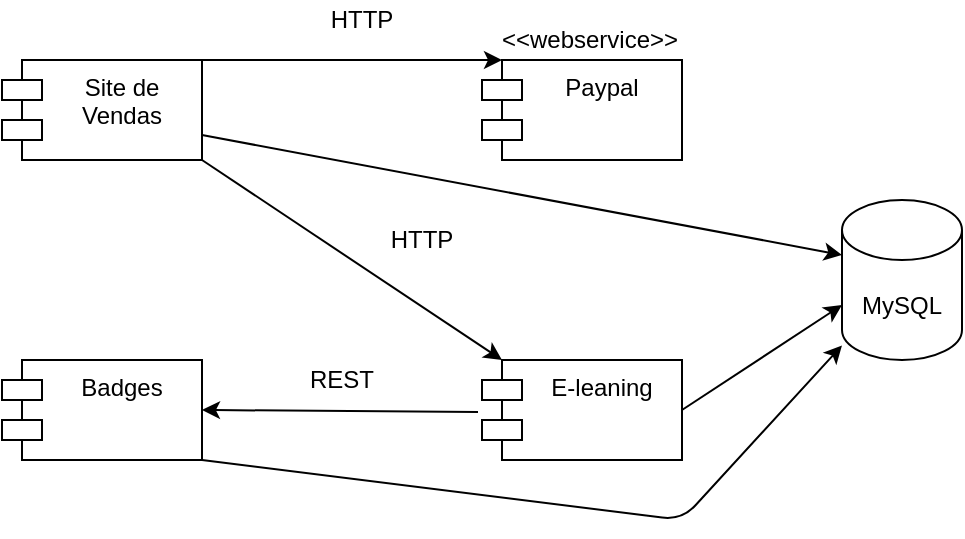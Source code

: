 <mxfile version="14.5.6" type="google"><diagram id="AinQe-UrRJ3gmVqO2Yme" name="Page-1"><mxGraphModel dx="868" dy="482" grid="1" gridSize="10" guides="1" tooltips="1" connect="1" arrows="1" fold="1" page="1" pageScale="1" pageWidth="827" pageHeight="1169" math="0" shadow="0"><root><mxCell id="0"/><mxCell id="1" parent="0"/><mxCell id="PtVUDvnn0RkXw58Sn9IF-1" value="Site de&#10;Vendas" style="shape=module;align=left;spacingLeft=20;align=center;verticalAlign=top;" vertex="1" parent="1"><mxGeometry x="100" y="90" width="100" height="50" as="geometry"/></mxCell><mxCell id="PtVUDvnn0RkXw58Sn9IF-2" value="E-leaning" style="shape=module;align=left;spacingLeft=20;align=center;verticalAlign=top;" vertex="1" parent="1"><mxGeometry x="340" y="240" width="100" height="50" as="geometry"/></mxCell><mxCell id="PtVUDvnn0RkXw58Sn9IF-3" value="Badges" style="shape=module;align=left;spacingLeft=20;align=center;verticalAlign=top;" vertex="1" parent="1"><mxGeometry x="100" y="240" width="100" height="50" as="geometry"/></mxCell><mxCell id="PtVUDvnn0RkXw58Sn9IF-4" value="Paypal" style="shape=module;align=left;spacingLeft=20;align=center;verticalAlign=top;" vertex="1" parent="1"><mxGeometry x="340" y="90" width="100" height="50" as="geometry"/></mxCell><mxCell id="PtVUDvnn0RkXw58Sn9IF-5" value="MySQL" style="shape=cylinder3;whiteSpace=wrap;html=1;boundedLbl=1;backgroundOutline=1;size=15;" vertex="1" parent="1"><mxGeometry x="520" y="160" width="60" height="80" as="geometry"/></mxCell><mxCell id="PtVUDvnn0RkXw58Sn9IF-8" value="HTTP" style="text;html=1;strokeColor=none;fillColor=none;align=center;verticalAlign=middle;whiteSpace=wrap;rounded=0;" vertex="1" parent="1"><mxGeometry x="260" y="60" width="40" height="20" as="geometry"/></mxCell><mxCell id="PtVUDvnn0RkXw58Sn9IF-9" value="HTTP" style="text;html=1;strokeColor=none;fillColor=none;align=center;verticalAlign=middle;whiteSpace=wrap;rounded=0;" vertex="1" parent="1"><mxGeometry x="290" y="170" width="40" height="20" as="geometry"/></mxCell><mxCell id="PtVUDvnn0RkXw58Sn9IF-11" value="" style="endArrow=classic;html=1;exitX=1;exitY=0;exitDx=0;exitDy=0;entryX=0;entryY=0;entryDx=10;entryDy=0;entryPerimeter=0;" edge="1" parent="1" source="PtVUDvnn0RkXw58Sn9IF-1" target="PtVUDvnn0RkXw58Sn9IF-4"><mxGeometry width="50" height="50" relative="1" as="geometry"><mxPoint x="390" y="280" as="sourcePoint"/><mxPoint x="440" y="230" as="targetPoint"/></mxGeometry></mxCell><mxCell id="PtVUDvnn0RkXw58Sn9IF-12" value="" style="endArrow=classic;html=1;exitX=1;exitY=1;exitDx=0;exitDy=0;entryX=0;entryY=0;entryDx=10;entryDy=0;entryPerimeter=0;" edge="1" parent="1" source="PtVUDvnn0RkXw58Sn9IF-1" target="PtVUDvnn0RkXw58Sn9IF-2"><mxGeometry width="50" height="50" relative="1" as="geometry"><mxPoint x="390" y="280" as="sourcePoint"/><mxPoint x="440" y="230" as="targetPoint"/></mxGeometry></mxCell><mxCell id="PtVUDvnn0RkXw58Sn9IF-13" value="" style="endArrow=classic;html=1;entryX=1;entryY=0.5;entryDx=0;entryDy=0;exitX=-0.02;exitY=0.52;exitDx=0;exitDy=0;exitPerimeter=0;" edge="1" parent="1" source="PtVUDvnn0RkXw58Sn9IF-2" target="PtVUDvnn0RkXw58Sn9IF-3"><mxGeometry width="50" height="50" relative="1" as="geometry"><mxPoint x="390" y="280" as="sourcePoint"/><mxPoint x="440" y="230" as="targetPoint"/></mxGeometry></mxCell><mxCell id="PtVUDvnn0RkXw58Sn9IF-14" value="REST" style="text;html=1;strokeColor=none;fillColor=none;align=center;verticalAlign=middle;whiteSpace=wrap;rounded=0;" vertex="1" parent="1"><mxGeometry x="250" y="240" width="40" height="20" as="geometry"/></mxCell><mxCell id="PtVUDvnn0RkXw58Sn9IF-15" value="" style="endArrow=classic;html=1;entryX=0;entryY=0;entryDx=0;entryDy=27.5;entryPerimeter=0;exitX=1;exitY=0.75;exitDx=0;exitDy=0;" edge="1" parent="1" source="PtVUDvnn0RkXw58Sn9IF-1" target="PtVUDvnn0RkXw58Sn9IF-5"><mxGeometry width="50" height="50" relative="1" as="geometry"><mxPoint x="390" y="280" as="sourcePoint"/><mxPoint x="440" y="230" as="targetPoint"/></mxGeometry></mxCell><mxCell id="PtVUDvnn0RkXw58Sn9IF-16" value="" style="endArrow=classic;html=1;entryX=0;entryY=0;entryDx=0;entryDy=52.5;entryPerimeter=0;exitX=1;exitY=0.5;exitDx=0;exitDy=0;" edge="1" parent="1" source="PtVUDvnn0RkXw58Sn9IF-2" target="PtVUDvnn0RkXw58Sn9IF-5"><mxGeometry width="50" height="50" relative="1" as="geometry"><mxPoint x="390" y="280" as="sourcePoint"/><mxPoint x="440" y="230" as="targetPoint"/></mxGeometry></mxCell><mxCell id="PtVUDvnn0RkXw58Sn9IF-17" value="&amp;lt;&amp;lt;webservice&amp;gt;&amp;gt;" style="text;html=1;strokeColor=none;fillColor=none;align=center;verticalAlign=middle;whiteSpace=wrap;rounded=0;" vertex="1" parent="1"><mxGeometry x="374" y="70" width="40" height="20" as="geometry"/></mxCell><mxCell id="PtVUDvnn0RkXw58Sn9IF-18" value="" style="endArrow=classic;html=1;exitX=1;exitY=1;exitDx=0;exitDy=0;" edge="1" parent="1" source="PtVUDvnn0RkXw58Sn9IF-3" target="PtVUDvnn0RkXw58Sn9IF-5"><mxGeometry width="50" height="50" relative="1" as="geometry"><mxPoint x="390" y="280" as="sourcePoint"/><mxPoint x="540" y="290" as="targetPoint"/><Array as="points"><mxPoint x="440" y="320"/></Array></mxGeometry></mxCell></root></mxGraphModel></diagram></mxfile>